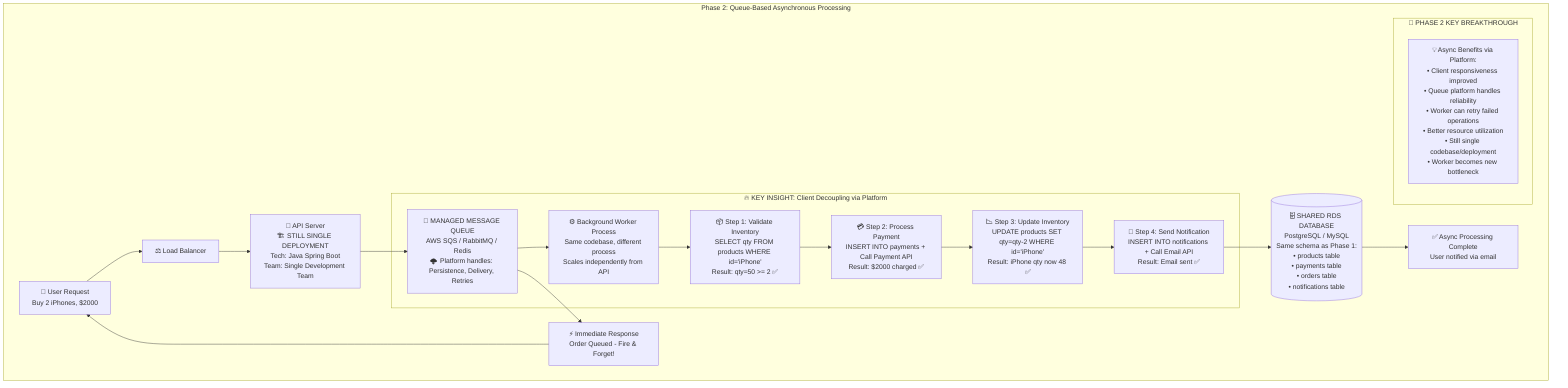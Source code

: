 flowchart TD
    subgraph "Phase 2: Queue-Based Asynchronous Processing"
        P2_User["👤 User Request<br/>Buy 2 iPhones, $2000"]
        P2_User --> P2_LB["⚖️ Load Balancer"]
        P2_LB --> P2_API["📱 API Server<br/>🏗️ STILL SINGLE DEPLOYMENT<br/>Tech: Java Spring Boot<br/>Team: Single Development Team"]
        
        P2_API --> P2_Queue["📮 MANAGED MESSAGE QUEUE<br/>AWS SQS / RabbitMQ / Redis<br/>🌩️ Platform handles: Persistence, Delivery, Retries"]
        P2_Queue --> P2_Response["⚡ Immediate Response<br/>Order Queued - Fire & Forget!"]
        P2_Response --> P2_User
        
        subgraph "🔥 KEY INSIGHT: Client Decoupling via Platform"
            P2_Queue --> P2_Worker["⚙️ Background Worker Process<br/>Same codebase, different process<br/>Scales independently from API"]
            
            P2_Worker --> P2_S1["📦 Step 1: Validate Inventory<br/>SELECT qty FROM products WHERE id='iPhone'<br/>Result: qty=50 >= 2 ✅"]
            
            P2_S1 --> P2_S2["💳 Step 2: Process Payment<br/>INSERT INTO payments + Call Payment API<br/>Result: $2000 charged ✅"]
            
            P2_S2 --> P2_S3["📉 Step 3: Update Inventory<br/>UPDATE products SET qty=qty-2 WHERE id='iPhone'<br/>Result: iPhone qty now 48 ✅"]
            
            P2_S3 --> P2_S4["📧 Step 4: Send Notification<br/>INSERT INTO notifications + Call Email API<br/>Result: Email sent ✅"]
        end
        
        P2_S4 --> P2_DB[("🗄️ SHARED RDS DATABASE<br/>PostgreSQL / MySQL<br/>Same schema as Phase 1:<br/>• products table<br/>• payments table<br/>• orders table<br/>• notifications table")]
        
        P2_DB --> P2_Complete["✅ Async Processing Complete<br/>User notified via email"]
        
        subgraph "🎯 PHASE 2 KEY BREAKTHROUGH"
            P2_Insight["💡 Async Benefits via Platform:<br/>• Client responsiveness improved<br/>• Queue platform handles reliability<br/>• Worker can retry failed operations<br/>• Better resource utilization<br/>• Still single codebase/deployment<br/>• Worker becomes new bottleneck"]
        end
    end